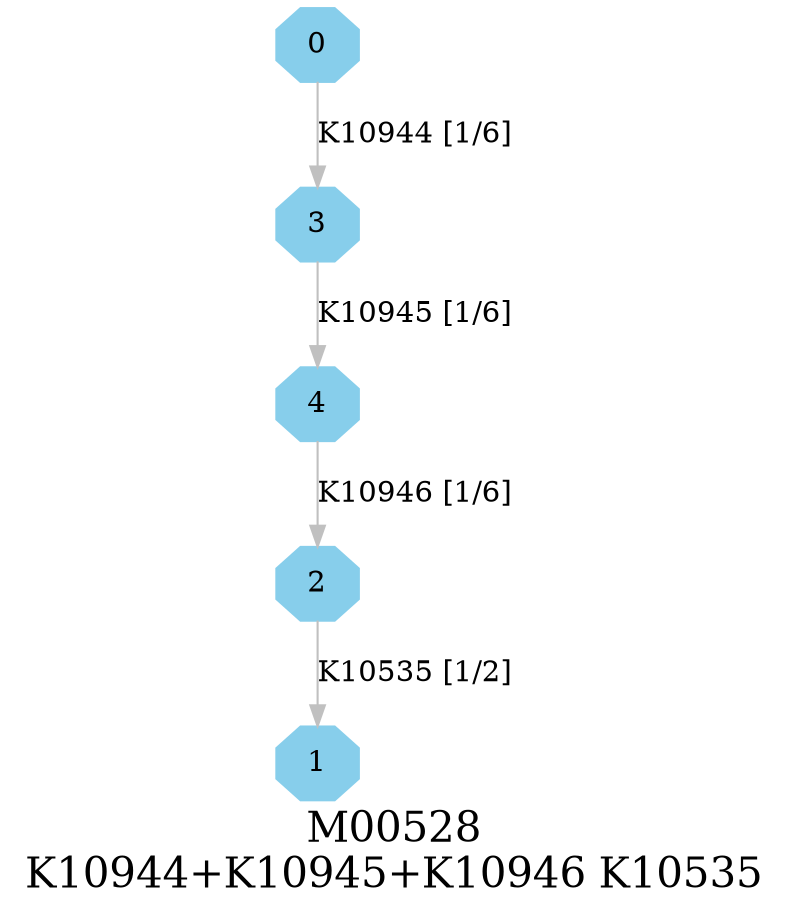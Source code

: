 digraph G {
graph [label="M00528
K10944+K10945+K10946 K10535",fontsize=20];
node [shape=box,style=filled];
edge [len=3,color=grey];
{node [width=.3,height=.3,shape=octagon,style=filled,color=skyblue] 0 1 2 3 4 }
0 -> 3 [label="K10944 [1/6]"];
2 -> 1 [label="K10535 [1/2]"];
3 -> 4 [label="K10945 [1/6]"];
4 -> 2 [label="K10946 [1/6]"];
}